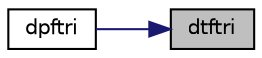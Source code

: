 digraph "dtftri"
{
 // LATEX_PDF_SIZE
  edge [fontname="Helvetica",fontsize="10",labelfontname="Helvetica",labelfontsize="10"];
  node [fontname="Helvetica",fontsize="10",shape=record];
  rankdir="RL";
  Node1 [label="dtftri",height=0.2,width=0.4,color="black", fillcolor="grey75", style="filled", fontcolor="black",tooltip="DTFTRI"];
  Node1 -> Node2 [dir="back",color="midnightblue",fontsize="10",style="solid",fontname="Helvetica"];
  Node2 [label="dpftri",height=0.2,width=0.4,color="black", fillcolor="white", style="filled",URL="$dpftri_8f.html#a8efed1fd6d617d97726376cff99fe77d",tooltip="DPFTRI"];
}
